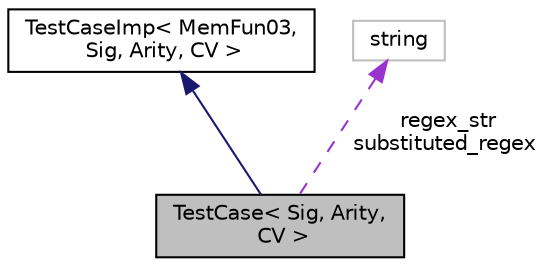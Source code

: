 digraph "TestCase&lt; Sig, Arity, CV &gt;"
{
  edge [fontname="Helvetica",fontsize="10",labelfontname="Helvetica",labelfontsize="10"];
  node [fontname="Helvetica",fontsize="10",shape=record];
  Node2 [label="TestCase\< Sig, Arity,\l CV \>",height=0.2,width=0.4,color="black", fillcolor="grey75", style="filled", fontcolor="black"];
  Node3 -> Node2 [dir="back",color="midnightblue",fontsize="10",style="solid"];
  Node3 [label="TestCaseImp\< MemFun03,\l Sig, Arity, CV \>",height=0.2,width=0.4,color="black", fillcolor="white", style="filled",URL="$struct_test_case_imp.html"];
  Node4 -> Node2 [dir="back",color="darkorchid3",fontsize="10",style="dashed",label=" regex_str\nsubstituted_regex" ];
  Node4 [label="string",height=0.2,width=0.4,color="grey75", fillcolor="white", style="filled"];
}

